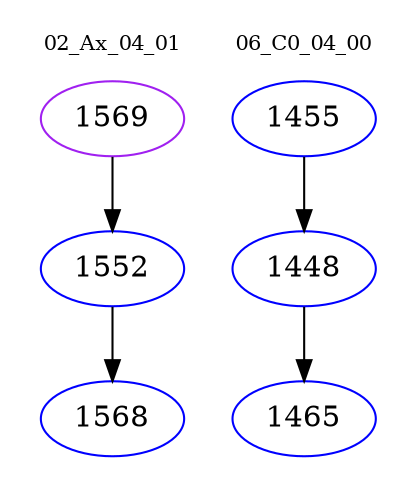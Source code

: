 digraph{
subgraph cluster_0 {
color = white
label = "02_Ax_04_01";
fontsize=10;
T0_1569 [label="1569", color="purple"]
T0_1569 -> T0_1552 [color="black"]
T0_1552 [label="1552", color="blue"]
T0_1552 -> T0_1568 [color="black"]
T0_1568 [label="1568", color="blue"]
}
subgraph cluster_1 {
color = white
label = "06_C0_04_00";
fontsize=10;
T1_1455 [label="1455", color="blue"]
T1_1455 -> T1_1448 [color="black"]
T1_1448 [label="1448", color="blue"]
T1_1448 -> T1_1465 [color="black"]
T1_1465 [label="1465", color="blue"]
}
}
